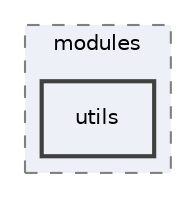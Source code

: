 digraph "src/modules/utils"
{
 // LATEX_PDF_SIZE
  edge [fontname="Helvetica",fontsize="10",labelfontname="Helvetica",labelfontsize="10"];
  node [fontname="Helvetica",fontsize="10",shape=record];
  compound=true
  subgraph clusterdir_ddb4d7e95cc2d6c8e1ade10a20d7247d {
    graph [ bgcolor="#edf0f7", pencolor="grey50", style="filled,dashed,", label="modules", fontname="Helvetica", fontsize="10", URL="dir_ddb4d7e95cc2d6c8e1ade10a20d7247d.html"]
  dir_b0d57db64b1ea5a5c154e45019776ada [shape=box, label="utils", style="filled,bold,", fillcolor="#edf0f7", color="grey25", URL="dir_b0d57db64b1ea5a5c154e45019776ada.html"];
  }
}
